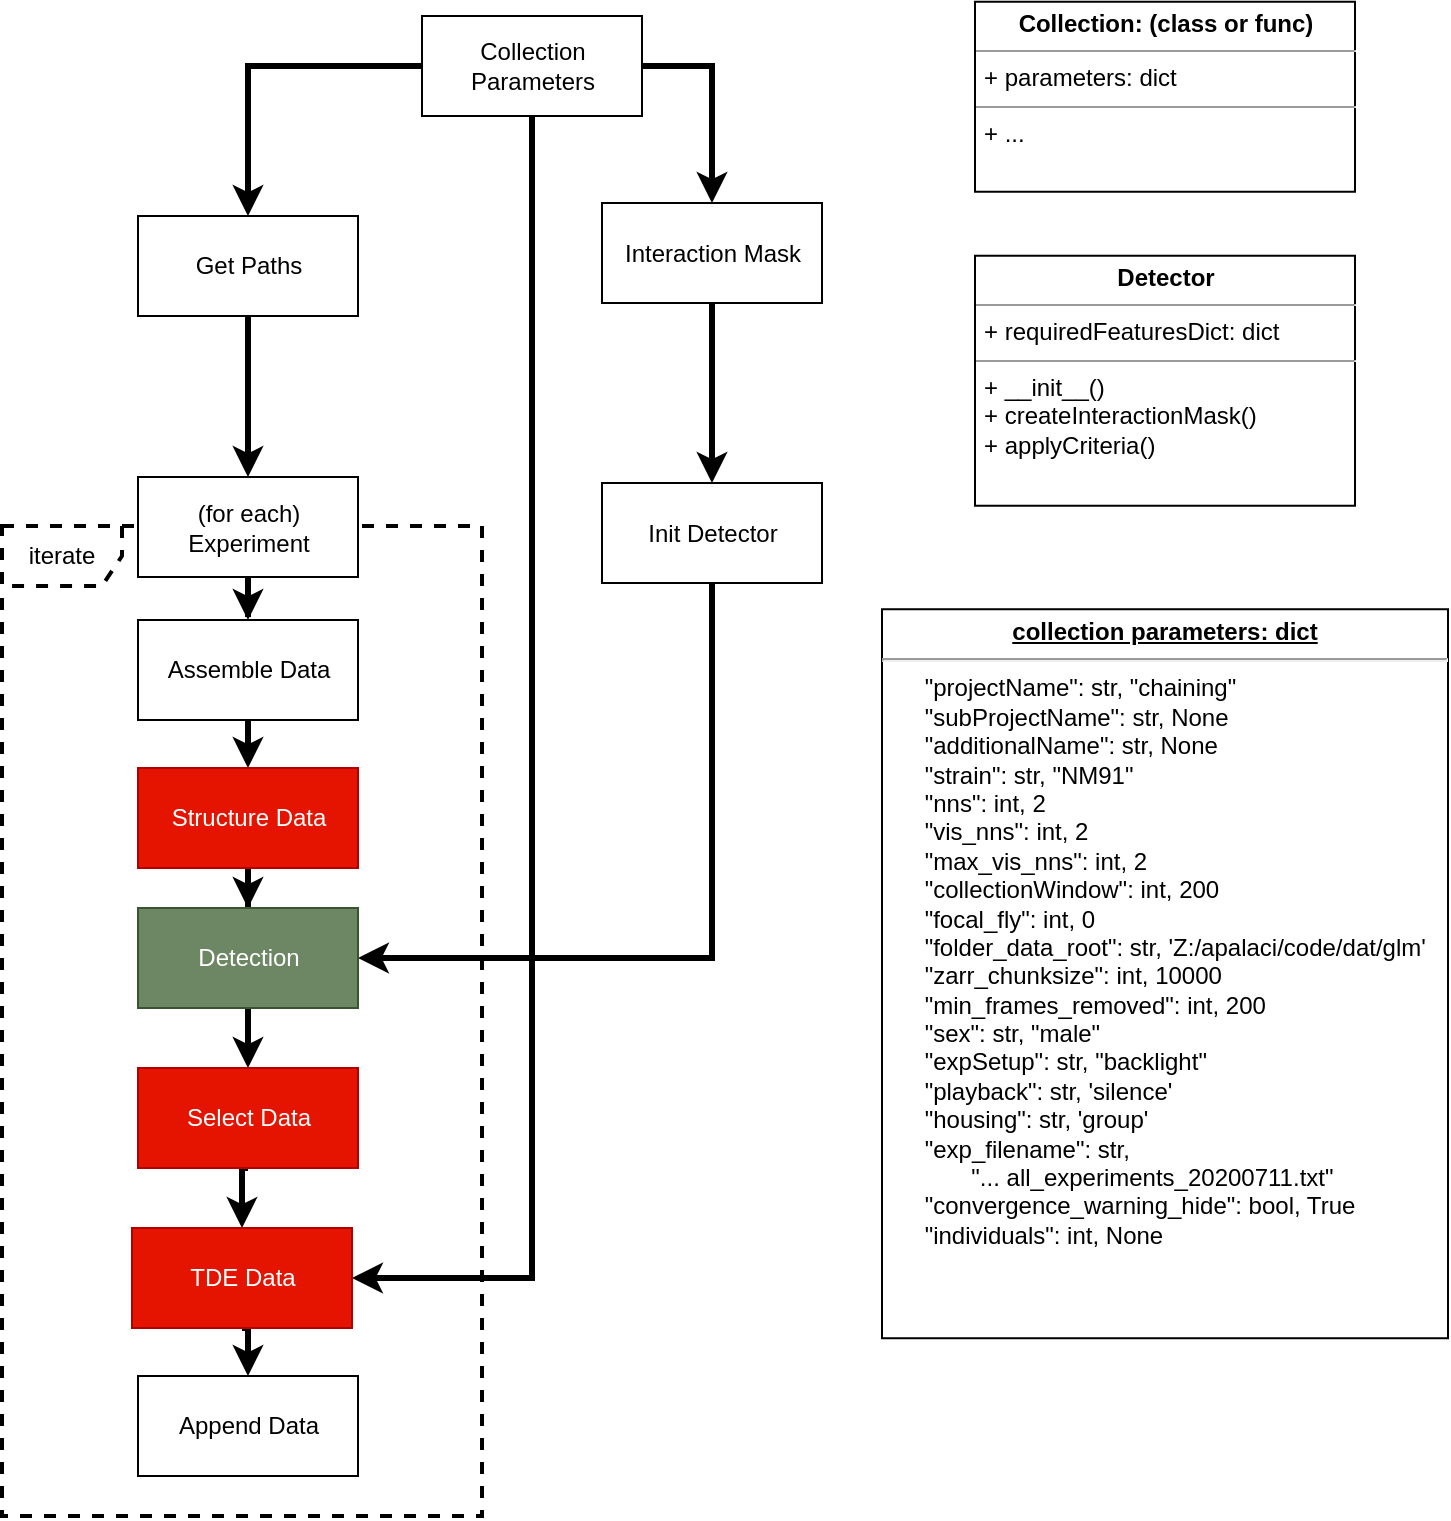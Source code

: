 <mxfile version="13.5.3" type="github" pages="2">
  <diagram id="C5RBs43oDa-KdzZeNtuy" name="collection">
    <mxGraphModel dx="1422" dy="803" grid="1" gridSize="10" guides="1" tooltips="1" connect="1" arrows="1" fold="1" page="1" pageScale="1" pageWidth="827" pageHeight="1169" math="0" shadow="0">
      <root>
        <mxCell id="WIyWlLk6GJQsqaUBKTNV-0" />
        <mxCell id="WIyWlLk6GJQsqaUBKTNV-1" parent="WIyWlLk6GJQsqaUBKTNV-0" />
        <mxCell id="JFaj89N5qPcVZCkDRtx0-77" value="iterate" style="shape=umlFrame;whiteSpace=wrap;html=1;dashed=1;strokeWidth=2;perimeterSpacing=0;" parent="WIyWlLk6GJQsqaUBKTNV-1" vertex="1">
          <mxGeometry x="20" y="295" width="240" height="495" as="geometry" />
        </mxCell>
        <mxCell id="JFaj89N5qPcVZCkDRtx0-89" style="edgeStyle=orthogonalEdgeStyle;rounded=0;orthogonalLoop=1;jettySize=auto;html=1;exitX=1;exitY=0.5;exitDx=0;exitDy=0;entryX=0.5;entryY=0;entryDx=0;entryDy=0;strokeWidth=3;" parent="WIyWlLk6GJQsqaUBKTNV-1" source="JFaj89N5qPcVZCkDRtx0-44" target="JFaj89N5qPcVZCkDRtx0-99" edge="1">
          <mxGeometry relative="1" as="geometry">
            <mxPoint x="295" y="140" as="targetPoint" />
          </mxGeometry>
        </mxCell>
        <mxCell id="JFaj89N5qPcVZCkDRtx0-91" style="edgeStyle=orthogonalEdgeStyle;rounded=0;orthogonalLoop=1;jettySize=auto;html=1;entryX=0.5;entryY=0;entryDx=0;entryDy=0;strokeWidth=3;exitX=0;exitY=0.5;exitDx=0;exitDy=0;" parent="WIyWlLk6GJQsqaUBKTNV-1" source="JFaj89N5qPcVZCkDRtx0-44" target="JFaj89N5qPcVZCkDRtx0-47" edge="1">
          <mxGeometry relative="1" as="geometry" />
        </mxCell>
        <mxCell id="JFaj89N5qPcVZCkDRtx0-145" style="edgeStyle=orthogonalEdgeStyle;rounded=0;orthogonalLoop=1;jettySize=auto;html=1;entryX=1;entryY=0.5;entryDx=0;entryDy=0;startArrow=none;startFill=0;strokeWidth=3;" parent="WIyWlLk6GJQsqaUBKTNV-1" source="JFaj89N5qPcVZCkDRtx0-44" target="JFaj89N5qPcVZCkDRtx0-139" edge="1">
          <mxGeometry relative="1" as="geometry">
            <Array as="points">
              <mxPoint x="285" y="671" />
            </Array>
          </mxGeometry>
        </mxCell>
        <mxCell id="JFaj89N5qPcVZCkDRtx0-44" value="&lt;div&gt;Collection&lt;br&gt;&lt;/div&gt;&lt;div&gt;Parameters&lt;/div&gt;" style="html=1;" parent="WIyWlLk6GJQsqaUBKTNV-1" vertex="1">
          <mxGeometry x="230" y="40" width="110" height="50" as="geometry" />
        </mxCell>
        <mxCell id="JFaj89N5qPcVZCkDRtx0-79" style="edgeStyle=orthogonalEdgeStyle;rounded=0;orthogonalLoop=1;jettySize=auto;html=1;exitX=0.5;exitY=1;exitDx=0;exitDy=0;entryX=0.5;entryY=0;entryDx=0;entryDy=0;strokeWidth=3;" parent="WIyWlLk6GJQsqaUBKTNV-1" source="JFaj89N5qPcVZCkDRtx0-47" target="JFaj89N5qPcVZCkDRtx0-78" edge="1">
          <mxGeometry relative="1" as="geometry" />
        </mxCell>
        <mxCell id="JFaj89N5qPcVZCkDRtx0-47" value="Get Paths" style="html=1;" parent="WIyWlLk6GJQsqaUBKTNV-1" vertex="1">
          <mxGeometry x="88" y="140" width="110" height="50" as="geometry" />
        </mxCell>
        <mxCell id="JFaj89N5qPcVZCkDRtx0-64" style="edgeStyle=orthogonalEdgeStyle;rounded=0;orthogonalLoop=1;jettySize=auto;html=1;exitX=0.5;exitY=1;exitDx=0;exitDy=0;entryX=0.5;entryY=0;entryDx=0;entryDy=0;strokeWidth=3;" parent="WIyWlLk6GJQsqaUBKTNV-1" source="JFaj89N5qPcVZCkDRtx0-49" target="JFaj89N5qPcVZCkDRtx0-58" edge="1">
          <mxGeometry relative="1" as="geometry" />
        </mxCell>
        <mxCell id="JFaj89N5qPcVZCkDRtx0-49" value="Assemble Data" style="html=1;" parent="WIyWlLk6GJQsqaUBKTNV-1" vertex="1">
          <mxGeometry x="88" y="342" width="110" height="50" as="geometry" />
        </mxCell>
        <mxCell id="JFaj89N5qPcVZCkDRtx0-144" style="edgeStyle=orthogonalEdgeStyle;rounded=0;orthogonalLoop=1;jettySize=auto;html=1;exitX=0.5;exitY=1;exitDx=0;exitDy=0;startArrow=none;startFill=0;strokeWidth=3;" parent="WIyWlLk6GJQsqaUBKTNV-1" source="JFaj89N5qPcVZCkDRtx0-58" target="JFaj89N5qPcVZCkDRtx0-102" edge="1">
          <mxGeometry relative="1" as="geometry" />
        </mxCell>
        <mxCell id="JFaj89N5qPcVZCkDRtx0-58" value="Structure Data" style="html=1;fillColor=#e51400;strokeColor=#B20000;fontColor=#ffffff;" parent="WIyWlLk6GJQsqaUBKTNV-1" vertex="1">
          <mxGeometry x="88" y="416" width="110" height="50" as="geometry" />
        </mxCell>
        <mxCell id="JFaj89N5qPcVZCkDRtx0-59" value="Append Data" style="html=1;" parent="WIyWlLk6GJQsqaUBKTNV-1" vertex="1">
          <mxGeometry x="88" y="720" width="110" height="50" as="geometry" />
        </mxCell>
        <mxCell id="JFaj89N5qPcVZCkDRtx0-75" style="edgeStyle=orthogonalEdgeStyle;rounded=0;orthogonalLoop=1;jettySize=auto;html=1;exitX=0.5;exitY=1;exitDx=0;exitDy=0;entryX=0.5;entryY=0;entryDx=0;entryDy=0;strokeWidth=3;" parent="WIyWlLk6GJQsqaUBKTNV-1" source="JFaj89N5qPcVZCkDRtx0-99" target="JFaj89N5qPcVZCkDRtx0-101" edge="1">
          <mxGeometry relative="1" as="geometry">
            <mxPoint x="235" y="183.5" as="sourcePoint" />
            <mxPoint x="470" y="278.5" as="targetPoint" />
          </mxGeometry>
        </mxCell>
        <mxCell id="JFaj89N5qPcVZCkDRtx0-80" style="edgeStyle=orthogonalEdgeStyle;rounded=0;orthogonalLoop=1;jettySize=auto;html=1;exitX=0.5;exitY=1;exitDx=0;exitDy=0;strokeWidth=3;" parent="WIyWlLk6GJQsqaUBKTNV-1" source="JFaj89N5qPcVZCkDRtx0-78" target="JFaj89N5qPcVZCkDRtx0-49" edge="1">
          <mxGeometry relative="1" as="geometry" />
        </mxCell>
        <mxCell id="JFaj89N5qPcVZCkDRtx0-78" value="&lt;div&gt;(for each)&lt;/div&gt;&lt;div&gt;Experiment&lt;/div&gt;" style="html=1;" parent="WIyWlLk6GJQsqaUBKTNV-1" vertex="1">
          <mxGeometry x="88" y="270.5" width="110" height="50" as="geometry" />
        </mxCell>
        <mxCell id="JFaj89N5qPcVZCkDRtx0-92" value="&lt;p style=&quot;margin: 0px ; margin-top: 4px ; text-align: center&quot;&gt;&lt;b&gt;Detector&lt;br&gt;&lt;/b&gt;&lt;/p&gt;&lt;hr size=&quot;1&quot;&gt;&lt;p style=&quot;margin: 0px ; margin-left: 4px&quot;&gt;+ requiredFeaturesDict: dict&lt;br&gt;&lt;/p&gt;&lt;hr size=&quot;1&quot;&gt;&lt;p style=&quot;margin: 0px ; margin-left: 4px&quot;&gt;+ __init__()&lt;/p&gt;&lt;p style=&quot;margin: 0px ; margin-left: 4px&quot;&gt;+ createInteractionMask()&lt;/p&gt;&lt;p style=&quot;margin: 0px ; margin-left: 4px&quot;&gt;+ applyCriteria()&lt;/p&gt;" style="verticalAlign=top;align=left;overflow=fill;fontSize=12;fontFamily=Helvetica;html=1;" parent="WIyWlLk6GJQsqaUBKTNV-1" vertex="1">
          <mxGeometry x="506.5" y="159.87" width="190" height="125" as="geometry" />
        </mxCell>
        <mxCell id="JFaj89N5qPcVZCkDRtx0-99" value="Interaction Mask" style="html=1;" parent="WIyWlLk6GJQsqaUBKTNV-1" vertex="1">
          <mxGeometry x="320" y="133.5" width="110" height="50" as="geometry" />
        </mxCell>
        <mxCell id="JFaj89N5qPcVZCkDRtx0-106" style="edgeStyle=orthogonalEdgeStyle;rounded=0;orthogonalLoop=1;jettySize=auto;html=1;exitX=0.5;exitY=1;exitDx=0;exitDy=0;entryX=1;entryY=0.5;entryDx=0;entryDy=0;startArrow=none;startFill=0;strokeWidth=3;" parent="WIyWlLk6GJQsqaUBKTNV-1" source="JFaj89N5qPcVZCkDRtx0-101" target="JFaj89N5qPcVZCkDRtx0-102" edge="1">
          <mxGeometry relative="1" as="geometry" />
        </mxCell>
        <mxCell id="JFaj89N5qPcVZCkDRtx0-101" value="Init Detector" style="html=1;" parent="WIyWlLk6GJQsqaUBKTNV-1" vertex="1">
          <mxGeometry x="320" y="273.5" width="110" height="50" as="geometry" />
        </mxCell>
        <mxCell id="JFaj89N5qPcVZCkDRtx0-140" style="edgeStyle=orthogonalEdgeStyle;rounded=0;orthogonalLoop=1;jettySize=auto;html=1;exitX=0.5;exitY=1;exitDx=0;exitDy=0;entryX=0.5;entryY=0;entryDx=0;entryDy=0;startArrow=none;startFill=0;strokeWidth=3;" parent="WIyWlLk6GJQsqaUBKTNV-1" source="JFaj89N5qPcVZCkDRtx0-102" target="JFaj89N5qPcVZCkDRtx0-138" edge="1">
          <mxGeometry relative="1" as="geometry" />
        </mxCell>
        <mxCell id="JFaj89N5qPcVZCkDRtx0-102" value="Detection" style="html=1;fillColor=#6d8764;strokeColor=#3A5431;fontColor=#ffffff;" parent="WIyWlLk6GJQsqaUBKTNV-1" vertex="1">
          <mxGeometry x="88" y="486" width="110" height="50" as="geometry" />
        </mxCell>
        <mxCell id="JFaj89N5qPcVZCkDRtx0-104" value="&lt;p style=&quot;margin: 0px ; margin-top: 4px ; text-align: center&quot;&gt;&lt;b&gt;Collection: (class or func)&lt;br&gt;&lt;/b&gt;&lt;/p&gt;&lt;hr size=&quot;1&quot;&gt;&lt;p style=&quot;margin: 0px ; margin-left: 4px&quot;&gt;+ parameters: dict&lt;br&gt;&lt;/p&gt;&lt;hr size=&quot;1&quot;&gt;&lt;p style=&quot;margin: 0px ; margin-left: 4px&quot;&gt;+ ...&lt;br&gt;&lt;/p&gt;" style="verticalAlign=top;align=left;overflow=fill;fontSize=12;fontFamily=Helvetica;html=1;" parent="WIyWlLk6GJQsqaUBKTNV-1" vertex="1">
          <mxGeometry x="506.5" y="32.87" width="190" height="95" as="geometry" />
        </mxCell>
        <mxCell id="JFaj89N5qPcVZCkDRtx0-107" value="&lt;p style=&quot;margin: 0px ; margin-top: 4px ; text-align: center ; text-decoration: underline&quot;&gt;&lt;b&gt;collection parameters: dict&lt;br&gt;&lt;/b&gt;&lt;/p&gt;&lt;hr&gt;&lt;p style=&quot;margin: 0px ; margin-left: 8px&quot;&gt;&amp;nbsp;&amp;nbsp;&amp;nbsp; &quot;projectName&quot;: str, &quot;chaining&quot;&lt;br&gt;&amp;nbsp;&amp;nbsp;&amp;nbsp; &quot;subProjectName&quot;: str, None&lt;br&gt;&amp;nbsp;&amp;nbsp;&amp;nbsp; &quot;additionalName&quot;: str, None&lt;br&gt;&amp;nbsp;&amp;nbsp;&amp;nbsp; &quot;strain&quot;: str, &quot;NM91&quot;&lt;br&gt;&amp;nbsp;&amp;nbsp;&amp;nbsp; &quot;nns&quot;: int, 2&lt;br&gt;&amp;nbsp;&amp;nbsp;&amp;nbsp; &quot;vis_nns&quot;: int, 2&lt;br&gt;&amp;nbsp;&amp;nbsp;&amp;nbsp; &quot;max_vis_nns&quot;: int, 2&lt;br&gt;&amp;nbsp;&amp;nbsp;&amp;nbsp; &quot;collectionWindow&quot;: int, 200&lt;br&gt;&amp;nbsp;&amp;nbsp;&amp;nbsp; &quot;focal_fly&quot;: int, 0&lt;br&gt;&amp;nbsp;&amp;nbsp;&amp;nbsp; &quot;folder_data_root&quot;: str, &#39;Z:/apalaci/code/dat/glm&#39;&lt;br&gt;&amp;nbsp;&amp;nbsp;&amp;nbsp; &quot;zarr_chunksize&quot;: int, 10000&lt;br&gt;&amp;nbsp;&amp;nbsp;&amp;nbsp; &quot;min_frames_removed&quot;: int, 200&lt;br&gt;&amp;nbsp;&amp;nbsp;&amp;nbsp; &quot;sex&quot;: str, &quot;male&quot;&lt;br&gt;&amp;nbsp;&amp;nbsp;&amp;nbsp; &quot;expSetup&quot;: str, &quot;backlight&quot;&lt;br&gt;&amp;nbsp;&amp;nbsp;&amp;nbsp; &quot;playback&quot;: str, &#39;silence&#39;&lt;br&gt;&amp;nbsp;&amp;nbsp;&amp;nbsp; &quot;housing&quot;: str, &#39;group&#39;&lt;br&gt;&amp;nbsp;&amp;nbsp;&amp;nbsp; &quot;exp_filename&quot;: str,&lt;br&gt;&lt;/p&gt;&lt;p style=&quot;margin: 0px ; margin-left: 8px&quot;&gt;&amp;nbsp;&amp;nbsp;&amp;nbsp;&amp;nbsp;&amp;nbsp;&amp;nbsp;&amp;nbsp;&amp;nbsp;&amp;nbsp;&amp;nbsp; &quot;... all_experiments_20200711.txt&quot;&lt;br&gt;&amp;nbsp;&amp;nbsp;&amp;nbsp; &quot;convergence_warning_hide&quot;: bool, True&lt;br&gt;&amp;nbsp;&amp;nbsp;&amp;nbsp; &quot;individuals&quot;: int, None&lt;br&gt;&lt;/p&gt;" style="verticalAlign=top;align=left;overflow=fill;fontSize=12;fontFamily=Helvetica;html=1;strokeWidth=1;" parent="WIyWlLk6GJQsqaUBKTNV-1" vertex="1">
          <mxGeometry x="460" y="336.62" width="283" height="364.5" as="geometry" />
        </mxCell>
        <mxCell id="JFaj89N5qPcVZCkDRtx0-141" style="edgeStyle=orthogonalEdgeStyle;rounded=0;orthogonalLoop=1;jettySize=auto;html=1;exitX=0.5;exitY=1;exitDx=0;exitDy=0;entryX=0.5;entryY=0;entryDx=0;entryDy=0;startArrow=none;startFill=0;strokeWidth=3;" parent="WIyWlLk6GJQsqaUBKTNV-1" source="JFaj89N5qPcVZCkDRtx0-138" target="JFaj89N5qPcVZCkDRtx0-139" edge="1">
          <mxGeometry relative="1" as="geometry" />
        </mxCell>
        <mxCell id="JFaj89N5qPcVZCkDRtx0-138" value="Select Data" style="html=1;fillColor=#e51400;strokeColor=#B20000;fontColor=#ffffff;" parent="WIyWlLk6GJQsqaUBKTNV-1" vertex="1">
          <mxGeometry x="88" y="566" width="110" height="50" as="geometry" />
        </mxCell>
        <mxCell id="JFaj89N5qPcVZCkDRtx0-142" style="edgeStyle=orthogonalEdgeStyle;rounded=0;orthogonalLoop=1;jettySize=auto;html=1;exitX=0.5;exitY=1;exitDx=0;exitDy=0;entryX=0.5;entryY=0;entryDx=0;entryDy=0;startArrow=none;startFill=0;strokeWidth=3;" parent="WIyWlLk6GJQsqaUBKTNV-1" source="JFaj89N5qPcVZCkDRtx0-139" target="JFaj89N5qPcVZCkDRtx0-59" edge="1">
          <mxGeometry relative="1" as="geometry" />
        </mxCell>
        <mxCell id="JFaj89N5qPcVZCkDRtx0-139" value="TDE Data" style="html=1;fillColor=#e51400;strokeColor=#B20000;fontColor=#ffffff;" parent="WIyWlLk6GJQsqaUBKTNV-1" vertex="1">
          <mxGeometry x="85" y="646" width="110" height="50" as="geometry" />
        </mxCell>
      </root>
    </mxGraphModel>
  </diagram>
  <diagram id="YXDEROSg6FBR_VJzd84P" name="analysis">
    <mxGraphModel dx="572" dy="803" grid="1" gridSize="10" guides="1" tooltips="1" connect="1" arrows="1" fold="1" page="1" pageScale="1" pageWidth="850" pageHeight="1100" math="0" shadow="0">
      <root>
        <mxCell id="3raXZGUuciUjBZ1CL9qV-0" />
        <mxCell id="3raXZGUuciUjBZ1CL9qV-1" parent="3raXZGUuciUjBZ1CL9qV-0" />
        <mxCell id="3raXZGUuciUjBZ1CL9qV-2" value="Analysis" style="shape=umlFrame;whiteSpace=wrap;html=1;" vertex="1" parent="3raXZGUuciUjBZ1CL9qV-1">
          <mxGeometry x="915" y="670" width="730" height="180" as="geometry" />
        </mxCell>
        <mxCell id="3raXZGUuciUjBZ1CL9qV-3" value="&lt;p style=&quot;margin: 0px ; margin-top: 4px ; text-align: center&quot;&gt;&lt;b&gt;GLM&lt;br&gt;&lt;/b&gt;&lt;/p&gt;&lt;hr size=&quot;1&quot;&gt;&lt;p style=&quot;margin: 0px ; margin-left: 4px&quot;&gt;+ field: &lt;br&gt;&lt;/p&gt;&lt;hr size=&quot;1&quot;&gt;&lt;p style=&quot;margin: 0px ; margin-left: 4px&quot;&gt;+ method(): &lt;br&gt;&lt;/p&gt;" style="verticalAlign=top;align=left;overflow=fill;fontSize=12;fontFamily=Helvetica;html=1;" vertex="1" parent="3raXZGUuciUjBZ1CL9qV-1">
          <mxGeometry x="945" y="740" width="160" height="90" as="geometry" />
        </mxCell>
        <mxCell id="3raXZGUuciUjBZ1CL9qV-4" value="&lt;p style=&quot;margin: 0px ; margin-top: 4px ; text-align: center&quot;&gt;&lt;b&gt;SensitivityAnalysis&lt;br&gt;&lt;/b&gt;&lt;/p&gt;&lt;hr size=&quot;1&quot;&gt;&lt;p style=&quot;margin: 0px ; margin-left: 4px&quot;&gt;+ field: &lt;br&gt;&lt;/p&gt;&lt;hr size=&quot;1&quot;&gt;&lt;p style=&quot;margin: 0px ; margin-left: 4px&quot;&gt;+ method(): &lt;br&gt;&lt;/p&gt;" style="verticalAlign=top;align=left;overflow=fill;fontSize=12;fontFamily=Helvetica;html=1;" vertex="1" parent="3raXZGUuciUjBZ1CL9qV-1">
          <mxGeometry x="1119" y="740" width="160" height="90" as="geometry" />
        </mxCell>
        <mxCell id="3raXZGUuciUjBZ1CL9qV-5" value="&lt;p style=&quot;margin: 0px ; margin-top: 4px ; text-align: center&quot;&gt;&lt;b&gt;CovAnalysis&lt;br&gt;&lt;/b&gt;&lt;/p&gt;&lt;hr size=&quot;1&quot;&gt;&lt;p style=&quot;margin: 0px ; margin-left: 4px&quot;&gt;+ field: &lt;br&gt;&lt;/p&gt;&lt;hr size=&quot;1&quot;&gt;&lt;p style=&quot;margin: 0px ; margin-left: 4px&quot;&gt;+ method(): &lt;br&gt;&lt;/p&gt;" style="verticalAlign=top;align=left;overflow=fill;fontSize=12;fontFamily=Helvetica;html=1;" vertex="1" parent="3raXZGUuciUjBZ1CL9qV-1">
          <mxGeometry x="1295" y="740" width="160" height="90" as="geometry" />
        </mxCell>
        <mxCell id="3raXZGUuciUjBZ1CL9qV-6" value="&lt;p style=&quot;margin: 0px ; margin-top: 4px ; text-align: center&quot;&gt;&lt;b&gt;XcorrAnalysis&lt;br&gt;&lt;/b&gt;&lt;/p&gt;&lt;hr size=&quot;1&quot;&gt;&lt;p style=&quot;margin: 0px ; margin-left: 4px&quot;&gt;+ field: &lt;br&gt;&lt;/p&gt;&lt;hr size=&quot;1&quot;&gt;&lt;p style=&quot;margin: 0px ; margin-left: 4px&quot;&gt;+ method(): &lt;br&gt;&lt;/p&gt;" style="verticalAlign=top;align=left;overflow=fill;fontSize=12;fontFamily=Helvetica;html=1;" vertex="1" parent="3raXZGUuciUjBZ1CL9qV-1">
          <mxGeometry x="1465" y="740" width="160" height="90" as="geometry" />
        </mxCell>
        <mxCell id="3raXZGUuciUjBZ1CL9qV-7" value="" style="endArrow=block;dashed=1;endFill=0;endSize=12;html=1;exitX=0.5;exitY=0;exitDx=0;exitDy=0;entryX=0.5;entryY=0;entryDx=0;entryDy=0;" edge="1" parent="3raXZGUuciUjBZ1CL9qV-1" source="3raXZGUuciUjBZ1CL9qV-4" target="3raXZGUuciUjBZ1CL9qV-3">
          <mxGeometry width="160" relative="1" as="geometry">
            <mxPoint x="1195" y="1090" as="sourcePoint" />
            <mxPoint x="1355" y="1090" as="targetPoint" />
            <Array as="points">
              <mxPoint x="1105" y="690" />
            </Array>
          </mxGeometry>
        </mxCell>
        <mxCell id="3raXZGUuciUjBZ1CL9qV-8" style="edgeStyle=orthogonalEdgeStyle;rounded=0;orthogonalLoop=1;jettySize=auto;html=1;exitX=0;exitY=0.5;exitDx=0;exitDy=0;entryX=0.5;entryY=0;entryDx=0;entryDy=0;startArrow=none;startFill=0;strokeWidth=3;" edge="1" parent="3raXZGUuciUjBZ1CL9qV-1" source="3raXZGUuciUjBZ1CL9qV-11" target="3raXZGUuciUjBZ1CL9qV-13">
          <mxGeometry relative="1" as="geometry" />
        </mxCell>
        <mxCell id="3raXZGUuciUjBZ1CL9qV-9" style="edgeStyle=orthogonalEdgeStyle;rounded=0;orthogonalLoop=1;jettySize=auto;html=1;exitX=0.5;exitY=1;exitDx=0;exitDy=0;entryX=0.5;entryY=0;entryDx=0;entryDy=0;startArrow=none;startFill=0;strokeWidth=3;" edge="1" parent="3raXZGUuciUjBZ1CL9qV-1" source="3raXZGUuciUjBZ1CL9qV-11" target="3raXZGUuciUjBZ1CL9qV-20">
          <mxGeometry relative="1" as="geometry" />
        </mxCell>
        <mxCell id="3raXZGUuciUjBZ1CL9qV-10" style="edgeStyle=orthogonalEdgeStyle;rounded=0;orthogonalLoop=1;jettySize=auto;html=1;exitX=1;exitY=0.5;exitDx=0;exitDy=0;startArrow=none;startFill=0;strokeWidth=3;" edge="1" parent="3raXZGUuciUjBZ1CL9qV-1" source="3raXZGUuciUjBZ1CL9qV-11" target="3raXZGUuciUjBZ1CL9qV-22">
          <mxGeometry relative="1" as="geometry" />
        </mxCell>
        <mxCell id="3raXZGUuciUjBZ1CL9qV-11" value="&lt;div&gt;Analysis&lt;br&gt;&lt;/div&gt;&lt;div&gt;Parameters&lt;/div&gt;" style="html=1;" vertex="1" parent="3raXZGUuciUjBZ1CL9qV-1">
          <mxGeometry x="1055" y="50" width="110" height="50" as="geometry" />
        </mxCell>
        <mxCell id="3raXZGUuciUjBZ1CL9qV-12" style="edgeStyle=orthogonalEdgeStyle;rounded=0;orthogonalLoop=1;jettySize=auto;html=1;exitX=0.5;exitY=1;exitDx=0;exitDy=0;entryX=0.5;entryY=0;entryDx=0;entryDy=0;startArrow=none;startFill=0;strokeWidth=3;" edge="1" parent="3raXZGUuciUjBZ1CL9qV-1" source="3raXZGUuciUjBZ1CL9qV-13" target="3raXZGUuciUjBZ1CL9qV-15">
          <mxGeometry relative="1" as="geometry" />
        </mxCell>
        <mxCell id="3raXZGUuciUjBZ1CL9qV-13" value="Get Paths" style="html=1;" vertex="1" parent="3raXZGUuciUjBZ1CL9qV-1">
          <mxGeometry x="905" y="154" width="110" height="50" as="geometry" />
        </mxCell>
        <mxCell id="3raXZGUuciUjBZ1CL9qV-14" style="edgeStyle=orthogonalEdgeStyle;rounded=0;orthogonalLoop=1;jettySize=auto;html=1;exitX=1;exitY=0.5;exitDx=0;exitDy=0;startArrow=none;startFill=0;strokeWidth=3;" edge="1" parent="3raXZGUuciUjBZ1CL9qV-1" source="3raXZGUuciUjBZ1CL9qV-15" target="3raXZGUuciUjBZ1CL9qV-20">
          <mxGeometry relative="1" as="geometry" />
        </mxCell>
        <mxCell id="3raXZGUuciUjBZ1CL9qV-15" value="Get Collection" style="html=1;" vertex="1" parent="3raXZGUuciUjBZ1CL9qV-1">
          <mxGeometry x="905" y="240.5" width="110" height="50" as="geometry" />
        </mxCell>
        <mxCell id="3raXZGUuciUjBZ1CL9qV-16" style="edgeStyle=orthogonalEdgeStyle;rounded=0;orthogonalLoop=1;jettySize=auto;html=1;exitX=1;exitY=0.5;exitDx=0;exitDy=0;entryX=0;entryY=0.5;entryDx=0;entryDy=0;startArrow=none;startFill=0;strokeWidth=3;" edge="1" parent="3raXZGUuciUjBZ1CL9qV-1" source="3raXZGUuciUjBZ1CL9qV-17" target="3raXZGUuciUjBZ1CL9qV-22">
          <mxGeometry relative="1" as="geometry" />
        </mxCell>
        <mxCell id="3raXZGUuciUjBZ1CL9qV-17" value="Structure Data" style="html=1;" vertex="1" parent="3raXZGUuciUjBZ1CL9qV-1">
          <mxGeometry x="1055" y="340.5" width="110" height="50" as="geometry" />
        </mxCell>
        <mxCell id="3raXZGUuciUjBZ1CL9qV-18" value="Save" style="html=1;" vertex="1" parent="3raXZGUuciUjBZ1CL9qV-1">
          <mxGeometry x="1205" y="430" width="110" height="50" as="geometry" />
        </mxCell>
        <mxCell id="3raXZGUuciUjBZ1CL9qV-19" style="edgeStyle=orthogonalEdgeStyle;rounded=0;orthogonalLoop=1;jettySize=auto;html=1;exitX=0.5;exitY=1;exitDx=0;exitDy=0;entryX=0.5;entryY=0;entryDx=0;entryDy=0;startArrow=none;startFill=0;strokeWidth=3;" edge="1" parent="3raXZGUuciUjBZ1CL9qV-1" source="3raXZGUuciUjBZ1CL9qV-20" target="3raXZGUuciUjBZ1CL9qV-17">
          <mxGeometry relative="1" as="geometry" />
        </mxCell>
        <mxCell id="3raXZGUuciUjBZ1CL9qV-20" value="&lt;div&gt;Re-structure&lt;/div&gt;&lt;div&gt;indices&lt;/div&gt;" style="html=1;" vertex="1" parent="3raXZGUuciUjBZ1CL9qV-1">
          <mxGeometry x="1055" y="240.5" width="110" height="50" as="geometry" />
        </mxCell>
        <mxCell id="3raXZGUuciUjBZ1CL9qV-21" style="edgeStyle=orthogonalEdgeStyle;rounded=0;orthogonalLoop=1;jettySize=auto;html=1;exitX=0.5;exitY=1;exitDx=0;exitDy=0;startArrow=none;startFill=0;strokeWidth=3;" edge="1" parent="3raXZGUuciUjBZ1CL9qV-1" source="3raXZGUuciUjBZ1CL9qV-22" target="3raXZGUuciUjBZ1CL9qV-18">
          <mxGeometry relative="1" as="geometry" />
        </mxCell>
        <mxCell id="3raXZGUuciUjBZ1CL9qV-22" value="Run Analysis" style="html=1;fillColor=#6d8764;strokeColor=#3A5431;fontColor=#ffffff;" vertex="1" parent="3raXZGUuciUjBZ1CL9qV-1">
          <mxGeometry x="1205" y="340.5" width="110" height="50" as="geometry" />
        </mxCell>
        <mxCell id="3raXZGUuciUjBZ1CL9qV-23" value="&lt;p style=&quot;margin: 0px ; margin-top: 4px ; text-align: center ; text-decoration: underline&quot;&gt;&lt;b&gt;glm model parameters: dict&lt;br&gt;&lt;/b&gt;&lt;/p&gt;&lt;hr&gt;&lt;p style=&quot;margin: 0px ; margin-left: 8px&quot;&gt;&amp;nbsp;&amp;nbsp;&amp;nbsp; &quot;projectName&quot;: str, &quot;chaining&quot;&lt;br&gt;&amp;nbsp;&amp;nbsp;&amp;nbsp; &quot;subProjectName&quot;: str, None&lt;br&gt;&amp;nbsp;&amp;nbsp;&amp;nbsp; &quot;additionalName&quot;: str, None&lt;br&gt;&amp;nbsp;&amp;nbsp;&amp;nbsp; &quot;strain&quot;: str, &quot;NM91&quot;&lt;br&gt;&amp;nbsp;&amp;nbsp;&amp;nbsp; &quot;nns&quot;: int, 2&lt;br&gt;&amp;nbsp;&amp;nbsp;&amp;nbsp; &quot;vis_nns&quot;: int, 2&lt;br&gt;&amp;nbsp;&amp;nbsp;&amp;nbsp; &quot;max_vis_nns&quot;: int, 2&lt;br&gt;&amp;nbsp;&amp;nbsp;&amp;nbsp; &quot;collectionWindow&quot;: int, 200&lt;br&gt;&amp;nbsp;&amp;nbsp;&amp;nbsp; &quot;focal_fly&quot;: int, 0&lt;br&gt;&amp;nbsp;&amp;nbsp;&amp;nbsp; &quot;folder_data_root&quot;: str, &#39;Z:/apalaci/code/dat/glm&#39;&lt;br&gt;&amp;nbsp;&amp;nbsp;&amp;nbsp; &quot;zarr_chunksize&quot;: int, 10000&lt;br&gt;&amp;nbsp;&amp;nbsp;&amp;nbsp; &quot;min_frames_removed&quot;: int, 200&lt;br&gt;&amp;nbsp;&amp;nbsp;&amp;nbsp; &quot;sex&quot;: str, &quot;male&quot;&lt;br&gt;&amp;nbsp;&amp;nbsp;&amp;nbsp; &quot;expSetup&quot;: str, &quot;backlight&quot;&lt;br&gt;&amp;nbsp;&amp;nbsp;&amp;nbsp; &quot;playback&quot;: str, &#39;silence&#39;&lt;br&gt;&amp;nbsp;&amp;nbsp;&amp;nbsp; &quot;housing&quot;: str, &#39;group&#39;&lt;br&gt;&amp;nbsp;&amp;nbsp;&amp;nbsp; &quot;exp_filename&quot;: str,&lt;br&gt;&lt;/p&gt;&lt;p style=&quot;margin: 0px ; margin-left: 8px&quot;&gt;&amp;nbsp;&amp;nbsp;&amp;nbsp;&amp;nbsp;&amp;nbsp;&amp;nbsp;&amp;nbsp;&amp;nbsp;&amp;nbsp;&amp;nbsp; &quot;... all_experiments_20200711.txt&quot;&lt;br&gt;&amp;nbsp;&amp;nbsp;&amp;nbsp; &quot;convergence_warning_hide&quot;: bool, True&lt;br&gt;&amp;nbsp;&amp;nbsp;&amp;nbsp; &quot;individuals&quot;: int, None&lt;/p&gt;&lt;p style=&quot;margin: 0px ; margin-left: 8px&quot;&gt;&amp;nbsp;&amp;nbsp;&amp;nbsp; &quot;modelWindow&quot;: int, 50&lt;/p&gt;&lt;p style=&quot;margin: 0px ; margin-left: 8px&quot;&gt;&amp;nbsp;&amp;nbsp;&amp;nbsp; &quot;delay_time&quot;: int, 4&lt;br&gt;&amp;nbsp;&amp;nbsp;&amp;nbsp; &quot;include_self&quot;: bool, True&amp;nbsp;&amp;nbsp;&amp;nbsp; ?&lt;br&gt;&amp;nbsp;&amp;nbsp;&amp;nbsp; &quot;only_self&quot;: bool, None&amp;nbsp;&amp;nbsp;&amp;nbsp; ?&lt;br&gt;&amp;nbsp;&amp;nbsp;&amp;nbsp; &quot;fliesToExclude&quot;: list(int), []&lt;br&gt;&amp;nbsp;&amp;nbsp;&amp;nbsp; &quot;convergence_warning_hide&quot;: bool, True&lt;br&gt;&amp;nbsp;&amp;nbsp;&amp;nbsp; &quot;bases_type&quot;: str, &#39;laplacian&#39;&lt;br&gt;&amp;nbsp;&amp;nbsp;&amp;nbsp; &quot;selectedSlowScale&quot;: int, 1&lt;br&gt;&amp;nbsp;&amp;nbsp;&amp;nbsp; &quot;nSplits&quot;: int, 5&lt;br&gt;&amp;nbsp;&amp;nbsp;&amp;nbsp; &quot;yFeatureIndex&quot;: int, 0&lt;br&gt;&amp;nbsp;&amp;nbsp;&amp;nbsp; &quot;normalizeY&quot;: bool, False&lt;br&gt;&amp;nbsp;&amp;nbsp;&amp;nbsp; &quot;trainSize&quot;: int, 10000&lt;br&gt;&amp;nbsp;&amp;nbsp;&amp;nbsp; &quot;alpha_amp&quot;: float, 5&lt;br&gt;&amp;nbsp;&amp;nbsp;&amp;nbsp; &quot;alpha_min&quot;: float, 0.04&lt;br&gt;&lt;/p&gt;" style="verticalAlign=top;align=left;overflow=fill;fontSize=12;fontFamily=Helvetica;html=1;strokeWidth=1;" vertex="1" parent="3raXZGUuciUjBZ1CL9qV-1">
          <mxGeometry x="1345" y="57.5" width="300" height="542.5" as="geometry" />
        </mxCell>
        <mxCell id="0f0avqm9CwMBjocpQ4ib-0" value="" style="rounded=0;whiteSpace=wrap;html=1;" vertex="1" parent="3raXZGUuciUjBZ1CL9qV-1">
          <mxGeometry x="1967" y="190" width="256" height="70" as="geometry" />
        </mxCell>
        <mxCell id="0f0avqm9CwMBjocpQ4ib-1" value="" style="rounded=0;whiteSpace=wrap;html=1;" vertex="1" parent="3raXZGUuciUjBZ1CL9qV-1">
          <mxGeometry x="2013" y="506" width="150" height="134" as="geometry" />
        </mxCell>
        <mxCell id="0f0avqm9CwMBjocpQ4ib-2" value="" style="rounded=0;whiteSpace=wrap;html=1;" vertex="1" parent="3raXZGUuciUjBZ1CL9qV-1">
          <mxGeometry x="1960" y="350" width="270" height="140" as="geometry" />
        </mxCell>
        <mxCell id="0f0avqm9CwMBjocpQ4ib-3" value="exclude flies" style="html=1;" vertex="1" parent="3raXZGUuciUjBZ1CL9qV-1">
          <mxGeometry x="2040" y="110" width="110" height="50" as="geometry" />
        </mxCell>
        <mxCell id="0f0avqm9CwMBjocpQ4ib-4" value="Instantiate analysis" style="html=1;" vertex="1" parent="3raXZGUuciUjBZ1CL9qV-1">
          <mxGeometry x="2040" y="40" width="110" height="50" as="geometry" />
        </mxCell>
        <mxCell id="0f0avqm9CwMBjocpQ4ib-5" value="make paths" style="html=1;" vertex="1" parent="3raXZGUuciUjBZ1CL9qV-1">
          <mxGeometry x="1977" y="200" width="110" height="50" as="geometry" />
        </mxCell>
        <mxCell id="0f0avqm9CwMBjocpQ4ib-6" value="add split paths" style="html=1;" vertex="1" parent="3raXZGUuciUjBZ1CL9qV-1">
          <mxGeometry x="2103" y="200" width="110" height="50" as="geometry" />
        </mxCell>
        <mxCell id="0f0avqm9CwMBjocpQ4ib-7" value="init zarr" style="html=1;" vertex="1" parent="3raXZGUuciUjBZ1CL9qV-1">
          <mxGeometry x="2033" y="280" width="110" height="50" as="geometry" />
        </mxCell>
        <mxCell id="0f0avqm9CwMBjocpQ4ib-8" value="make bases" style="html=1;" vertex="1" parent="3raXZGUuciUjBZ1CL9qV-1">
          <mxGeometry x="2033" y="510" width="110" height="50" as="geometry" />
        </mxCell>
        <mxCell id="0f0avqm9CwMBjocpQ4ib-9" value="get Xs" style="html=1;" vertex="1" parent="3raXZGUuciUjBZ1CL9qV-1">
          <mxGeometry x="1980" y="359" width="110" height="50" as="geometry" />
        </mxCell>
        <mxCell id="0f0avqm9CwMBjocpQ4ib-10" value="get Ys" style="html=1;" vertex="1" parent="3raXZGUuciUjBZ1CL9qV-1">
          <mxGeometry x="2110" y="359" width="110" height="50" as="geometry" />
        </mxCell>
        <mxCell id="0f0avqm9CwMBjocpQ4ib-11" value="concatenate Xs" style="html=1;" vertex="1" parent="3raXZGUuciUjBZ1CL9qV-1">
          <mxGeometry x="1980" y="430" width="110" height="50" as="geometry" />
        </mxCell>
        <mxCell id="0f0avqm9CwMBjocpQ4ib-12" value="project Xs" style="html=1;" vertex="1" parent="3raXZGUuciUjBZ1CL9qV-1">
          <mxGeometry x="2033" y="580" width="110" height="50" as="geometry" />
        </mxCell>
        <mxCell id="0f0avqm9CwMBjocpQ4ib-13" value="get train/test indices" style="html=1;" vertex="1" parent="3raXZGUuciUjBZ1CL9qV-1">
          <mxGeometry x="2250" y="395" width="110" height="50" as="geometry" />
        </mxCell>
        <mxCell id="0f0avqm9CwMBjocpQ4ib-14" value="run analysis" style="html=1;fillColor=#76608a;strokeColor=#432D57;fontColor=#ffffff;" vertex="1" parent="3raXZGUuciUjBZ1CL9qV-1">
          <mxGeometry x="2033" y="800" width="110" height="50" as="geometry" />
        </mxCell>
        <mxCell id="0f0avqm9CwMBjocpQ4ib-15" value="" style="shape=flexArrow;endArrow=classic;html=1;" edge="1" parent="3raXZGUuciUjBZ1CL9qV-1">
          <mxGeometry width="50" height="50" relative="1" as="geometry">
            <mxPoint x="1943" y="130" as="sourcePoint" />
            <mxPoint x="2013" y="130" as="targetPoint" />
          </mxGeometry>
        </mxCell>
        <mxCell id="0f0avqm9CwMBjocpQ4ib-16" value="" style="shape=flexArrow;endArrow=classic;html=1;" edge="1" parent="3raXZGUuciUjBZ1CL9qV-1">
          <mxGeometry width="50" height="50" relative="1" as="geometry">
            <mxPoint x="1886" y="224.41" as="sourcePoint" />
            <mxPoint x="1956" y="224.41" as="targetPoint" />
          </mxGeometry>
        </mxCell>
        <mxCell id="0f0avqm9CwMBjocpQ4ib-17" value="" style="shape=flexArrow;endArrow=classic;html=1;" edge="1" parent="3raXZGUuciUjBZ1CL9qV-1">
          <mxGeometry width="50" height="50" relative="1" as="geometry">
            <mxPoint x="1943" y="60.0" as="sourcePoint" />
            <mxPoint x="2013" y="60.0" as="targetPoint" />
          </mxGeometry>
        </mxCell>
        <mxCell id="0f0avqm9CwMBjocpQ4ib-18" value="" style="shape=flexArrow;endArrow=classic;html=1;" edge="1" parent="3raXZGUuciUjBZ1CL9qV-1">
          <mxGeometry width="50" height="50" relative="1" as="geometry">
            <mxPoint x="1879" y="389.41" as="sourcePoint" />
            <mxPoint x="1949" y="389.41" as="targetPoint" />
          </mxGeometry>
        </mxCell>
        <mxCell id="0f0avqm9CwMBjocpQ4ib-19" value="if I&amp;nbsp; Included choosing Xs and Y from general collection" style="text;html=1;strokeColor=none;fillColor=none;align=center;verticalAlign=middle;whiteSpace=wrap;rounded=0;" vertex="1" parent="3raXZGUuciUjBZ1CL9qV-1">
          <mxGeometry x="1760" y="350" width="165" height="39" as="geometry" />
        </mxCell>
        <mxCell id="0f0avqm9CwMBjocpQ4ib-20" value="" style="shape=flexArrow;endArrow=classic;html=1;" edge="1" parent="3raXZGUuciUjBZ1CL9qV-1">
          <mxGeometry width="50" height="50" relative="1" as="geometry">
            <mxPoint x="1920" y="534.41" as="sourcePoint" />
            <mxPoint x="1990" y="534.41" as="targetPoint" />
          </mxGeometry>
        </mxCell>
        <mxCell id="0f0avqm9CwMBjocpQ4ib-21" value="" style="shape=flexArrow;endArrow=classic;html=1;" edge="1" parent="3raXZGUuciUjBZ1CL9qV-1">
          <mxGeometry width="50" height="50" relative="1" as="geometry">
            <mxPoint x="1880" y="454.41" as="sourcePoint" />
            <mxPoint x="1950" y="454.41" as="targetPoint" />
          </mxGeometry>
        </mxCell>
        <mxCell id="0f0avqm9CwMBjocpQ4ib-22" value="" style="shape=flexArrow;endArrow=classic;html=1;" edge="1" parent="3raXZGUuciUjBZ1CL9qV-1">
          <mxGeometry width="50" height="50" relative="1" as="geometry">
            <mxPoint x="1946" y="824.41" as="sourcePoint" />
            <mxPoint x="2016" y="824.41" as="targetPoint" />
          </mxGeometry>
        </mxCell>
        <mxCell id="0f0avqm9CwMBjocpQ4ib-23" value="init model" style="rounded=0;whiteSpace=wrap;html=1;" vertex="1" parent="3raXZGUuciUjBZ1CL9qV-1">
          <mxGeometry x="2028" y="690" width="120" height="60" as="geometry" />
        </mxCell>
        <mxCell id="0f0avqm9CwMBjocpQ4ib-24" value="" style="shape=flexArrow;endArrow=classic;html=1;" edge="1" parent="3raXZGUuciUjBZ1CL9qV-1">
          <mxGeometry width="50" height="50" relative="1" as="geometry">
            <mxPoint x="1930" y="719.17" as="sourcePoint" />
            <mxPoint x="2000" y="719.17" as="targetPoint" />
          </mxGeometry>
        </mxCell>
      </root>
    </mxGraphModel>
  </diagram>
</mxfile>
